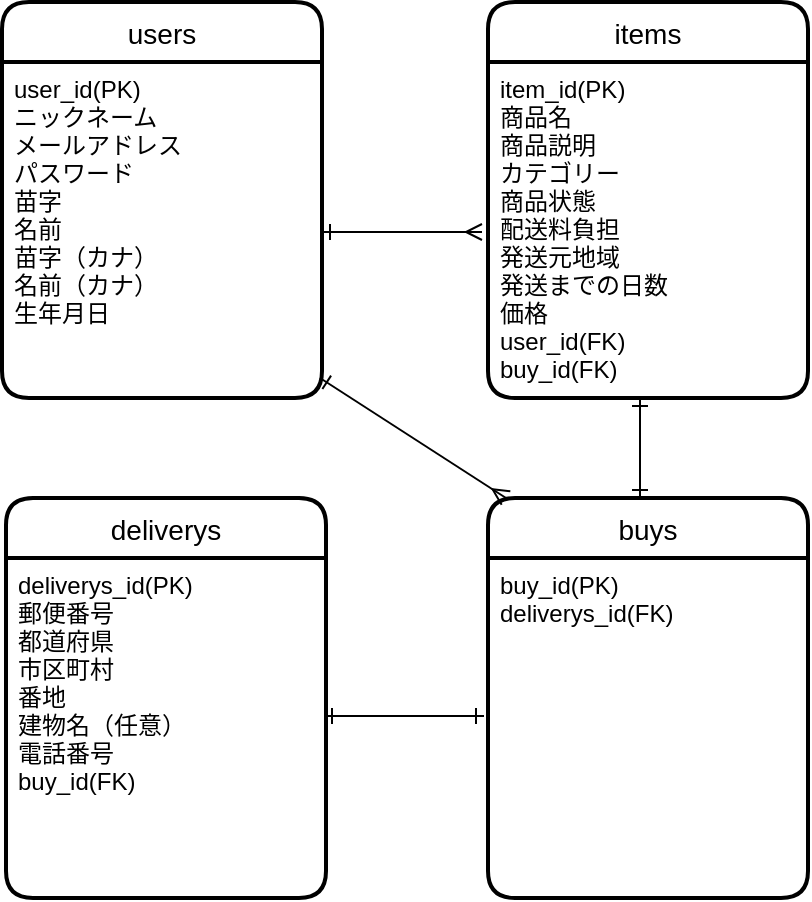 <mxfile>
    <diagram id="YemPo2EBD2n7ZSDPlxr2" name="ページ1">
        <mxGraphModel dx="2473" dy="1211" grid="1" gridSize="10" guides="1" tooltips="1" connect="1" arrows="1" fold="1" page="1" pageScale="1" pageWidth="827" pageHeight="1169" math="0" shadow="0">
            <root>
                <mxCell id="0"/>
                <mxCell id="1" parent="0"/>
                <mxCell id="3" value="users" style="swimlane;childLayout=stackLayout;horizontal=1;startSize=30;horizontalStack=0;rounded=1;fontSize=14;fontStyle=0;strokeWidth=2;resizeParent=0;resizeLast=1;shadow=0;dashed=0;align=center;" vertex="1" parent="1">
                    <mxGeometry y="242" width="160" height="198" as="geometry"/>
                </mxCell>
                <mxCell id="4" value="user_id(PK)&#10;ニックネーム&#10;メールアドレス&#10;パスワード&#10;苗字&#10;名前&#10;苗字（カナ）&#10;名前（カナ）&#10;生年月日" style="align=left;strokeColor=none;fillColor=none;spacingLeft=4;fontSize=12;verticalAlign=top;resizable=0;rotatable=0;part=1;" vertex="1" parent="3">
                    <mxGeometry y="30" width="160" height="168" as="geometry"/>
                </mxCell>
                <mxCell id="7" value="items" style="swimlane;childLayout=stackLayout;horizontal=1;startSize=30;horizontalStack=0;rounded=1;fontSize=14;fontStyle=0;strokeWidth=2;resizeParent=0;resizeLast=1;shadow=0;dashed=0;align=center;" vertex="1" parent="1">
                    <mxGeometry x="243" y="242" width="160" height="198" as="geometry"/>
                </mxCell>
                <mxCell id="8" value="item_id(PK)&#10;商品名&#10;商品説明&#10;カテゴリー&#10;商品状態&#10;配送料負担&#10;発送元地域&#10;発送までの日数&#10;価格&#10;user_id(FK)&#10;buy_id(FK)" style="align=left;strokeColor=none;fillColor=none;spacingLeft=4;fontSize=12;verticalAlign=top;resizable=0;rotatable=0;part=1;" vertex="1" parent="7">
                    <mxGeometry y="30" width="160" height="168" as="geometry"/>
                </mxCell>
                <mxCell id="9" value="deliverys" style="swimlane;childLayout=stackLayout;horizontal=1;startSize=30;horizontalStack=0;rounded=1;fontSize=14;fontStyle=0;strokeWidth=2;resizeParent=0;resizeLast=1;shadow=0;dashed=0;align=center;" vertex="1" parent="1">
                    <mxGeometry x="2" y="490" width="160" height="200" as="geometry"/>
                </mxCell>
                <mxCell id="10" value="deliverys_id(PK)&#10;郵便番号&#10;都道府県&#10;市区町村&#10;番地&#10;建物名（任意）&#10;電話番号&#10;buy_id(FK)" style="align=left;strokeColor=none;fillColor=none;spacingLeft=4;fontSize=12;verticalAlign=top;resizable=0;rotatable=0;part=1;" vertex="1" parent="9">
                    <mxGeometry y="30" width="160" height="170" as="geometry"/>
                </mxCell>
                <mxCell id="11" value="buys" style="swimlane;childLayout=stackLayout;horizontal=1;startSize=30;horizontalStack=0;rounded=1;fontSize=14;fontStyle=0;strokeWidth=2;resizeParent=0;resizeLast=1;shadow=0;dashed=0;align=center;" vertex="1" parent="1">
                    <mxGeometry x="243" y="490" width="160" height="200" as="geometry"/>
                </mxCell>
                <mxCell id="12" value="buy_id(PK)&#10;deliverys_id(FK)" style="align=left;strokeColor=none;fillColor=none;spacingLeft=4;fontSize=12;verticalAlign=top;resizable=0;rotatable=0;part=1;" vertex="1" parent="11">
                    <mxGeometry y="30" width="160" height="170" as="geometry"/>
                </mxCell>
                <mxCell id="13" value="" style="endArrow=ERmany;html=1;rounded=0;startArrow=ERone;startFill=0;endFill=0;" edge="1" parent="1">
                    <mxGeometry relative="1" as="geometry">
                        <mxPoint x="160" y="357" as="sourcePoint"/>
                        <mxPoint x="240" y="357" as="targetPoint"/>
                    </mxGeometry>
                </mxCell>
                <mxCell id="16" value="" style="endArrow=ERone;html=1;rounded=0;startArrow=ERone;startFill=0;endFill=0;" edge="1" parent="1">
                    <mxGeometry relative="1" as="geometry">
                        <mxPoint x="161" y="599" as="sourcePoint"/>
                        <mxPoint x="241" y="599" as="targetPoint"/>
                    </mxGeometry>
                </mxCell>
                <mxCell id="18" value="" style="endArrow=ERone;html=1;rounded=0;entryX=0;entryY=1;entryDx=0;entryDy=0;exitX=0;exitY=0;exitDx=0;exitDy=0;startArrow=ERone;startFill=0;endFill=0;" edge="1" parent="1">
                    <mxGeometry relative="1" as="geometry">
                        <mxPoint x="319" y="490" as="sourcePoint"/>
                        <mxPoint x="319" y="440" as="targetPoint"/>
                    </mxGeometry>
                </mxCell>
                <mxCell id="21" value="" style="endArrow=ERmany;html=1;rounded=0;entryX=0;entryY=0;entryDx=0;entryDy=0;startArrow=ERone;startFill=0;endFill=0;" edge="1" parent="1">
                    <mxGeometry relative="1" as="geometry">
                        <mxPoint x="159" y="430" as="sourcePoint"/>
                        <mxPoint x="252" y="490" as="targetPoint"/>
                    </mxGeometry>
                </mxCell>
            </root>
        </mxGraphModel>
    </diagram>
</mxfile>
